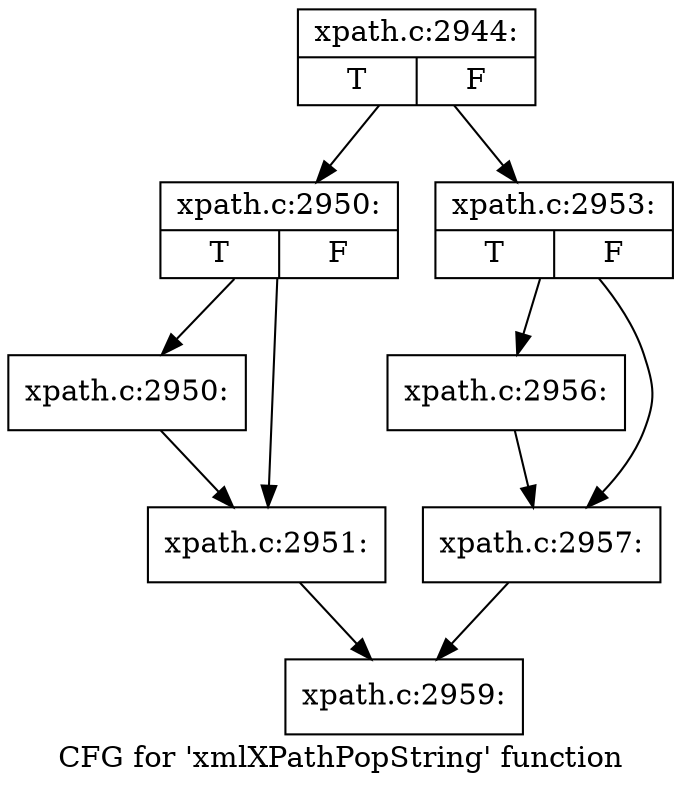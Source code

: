 digraph "CFG for 'xmlXPathPopString' function" {
	label="CFG for 'xmlXPathPopString' function";

	Node0x46a93f0 [shape=record,label="{xpath.c:2944:|{<s0>T|<s1>F}}"];
	Node0x46a93f0 -> Node0x4766630;
	Node0x46a93f0 -> Node0x4766680;
	Node0x4766630 [shape=record,label="{xpath.c:2950:|{<s0>T|<s1>F}}"];
	Node0x4766630 -> Node0x4766b60;
	Node0x4766630 -> Node0x4766bb0;
	Node0x4766b60 [shape=record,label="{xpath.c:2950:}"];
	Node0x4766b60 -> Node0x4766bb0;
	Node0x4766bb0 [shape=record,label="{xpath.c:2951:}"];
	Node0x4766bb0 -> Node0x46209f0;
	Node0x4766680 [shape=record,label="{xpath.c:2953:|{<s0>T|<s1>F}}"];
	Node0x4766680 -> Node0x4767a60;
	Node0x4766680 -> Node0x4767d90;
	Node0x4767a60 [shape=record,label="{xpath.c:2956:}"];
	Node0x4767a60 -> Node0x4767d90;
	Node0x4767d90 [shape=record,label="{xpath.c:2957:}"];
	Node0x4767d90 -> Node0x46209f0;
	Node0x46209f0 [shape=record,label="{xpath.c:2959:}"];
}
